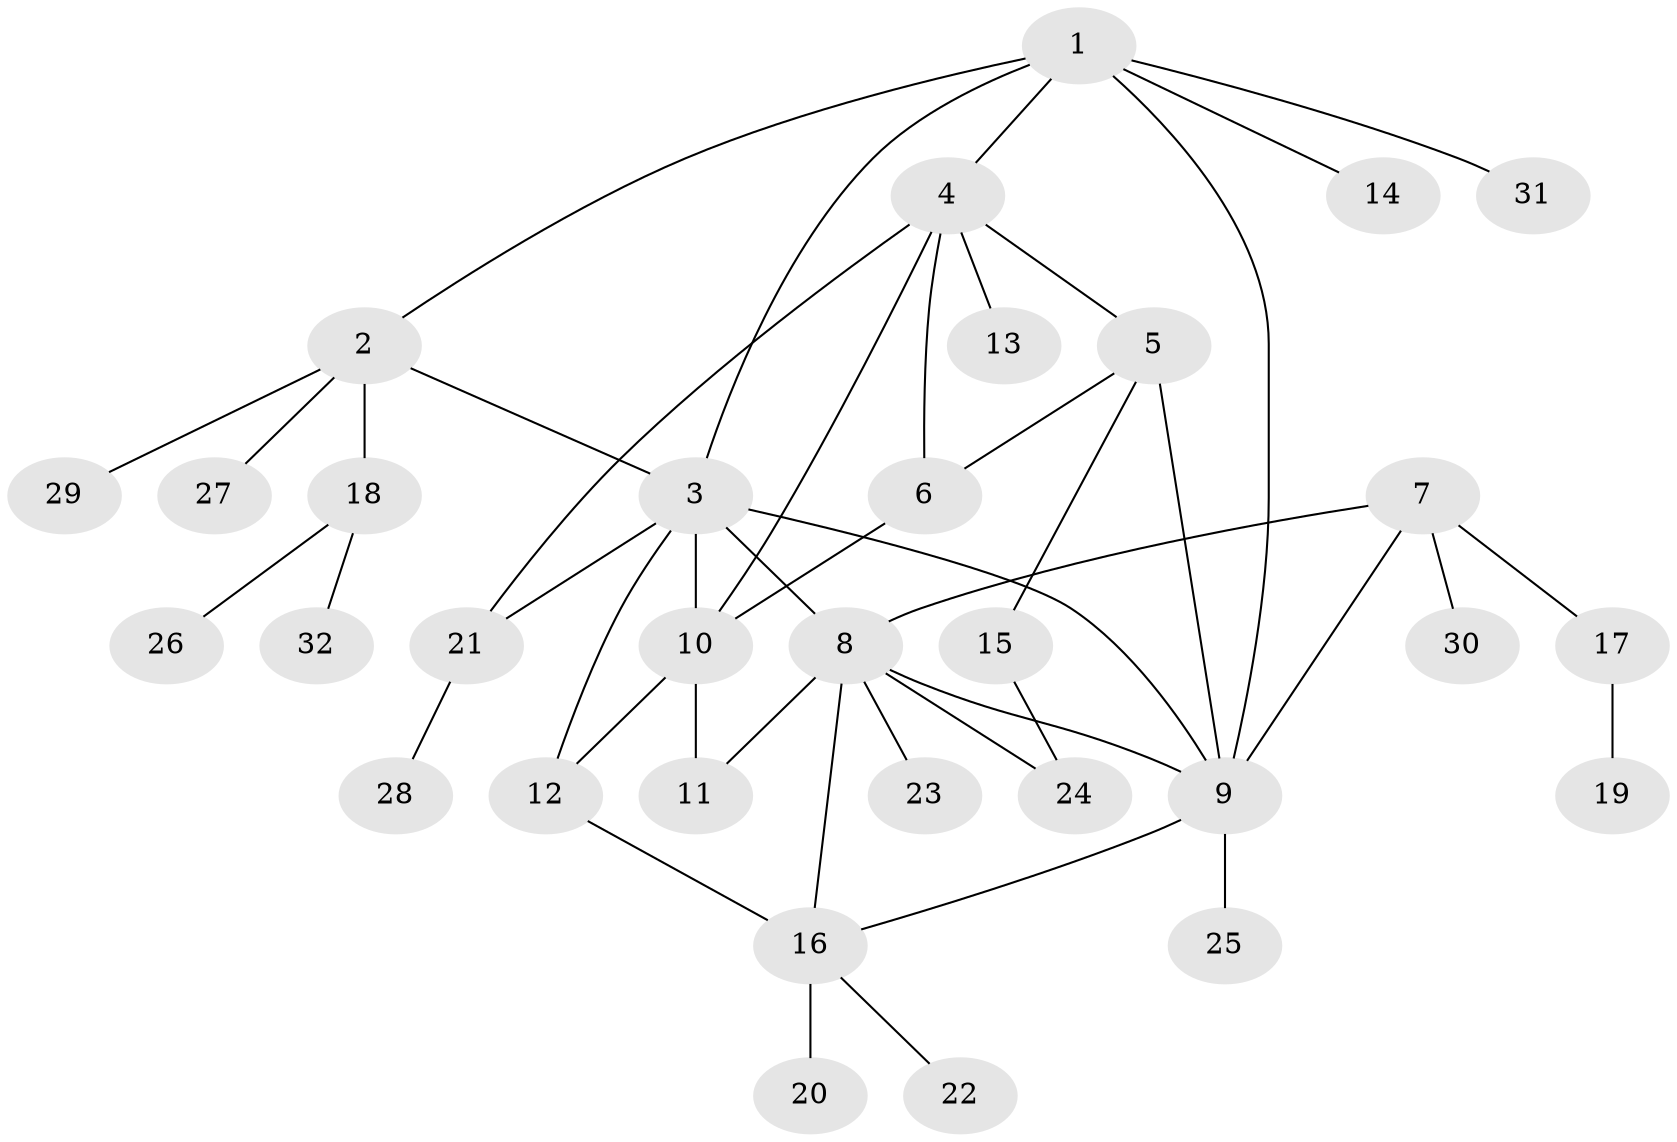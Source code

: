 // original degree distribution, {7: 0.047619047619047616, 6: 0.015873015873015872, 5: 0.031746031746031744, 4: 0.1111111111111111, 3: 0.09523809523809523, 10: 0.015873015873015872, 9: 0.015873015873015872, 2: 0.1111111111111111, 1: 0.5396825396825397, 8: 0.015873015873015872}
// Generated by graph-tools (version 1.1) at 2025/37/03/09/25 02:37:43]
// undirected, 32 vertices, 45 edges
graph export_dot {
graph [start="1"]
  node [color=gray90,style=filled];
  1;
  2;
  3;
  4;
  5;
  6;
  7;
  8;
  9;
  10;
  11;
  12;
  13;
  14;
  15;
  16;
  17;
  18;
  19;
  20;
  21;
  22;
  23;
  24;
  25;
  26;
  27;
  28;
  29;
  30;
  31;
  32;
  1 -- 2 [weight=1.0];
  1 -- 3 [weight=1.0];
  1 -- 4 [weight=1.0];
  1 -- 9 [weight=1.0];
  1 -- 14 [weight=1.0];
  1 -- 31 [weight=1.0];
  2 -- 3 [weight=1.0];
  2 -- 18 [weight=1.0];
  2 -- 27 [weight=1.0];
  2 -- 29 [weight=1.0];
  3 -- 8 [weight=1.0];
  3 -- 9 [weight=2.0];
  3 -- 10 [weight=7.0];
  3 -- 12 [weight=1.0];
  3 -- 21 [weight=1.0];
  4 -- 5 [weight=1.0];
  4 -- 6 [weight=1.0];
  4 -- 10 [weight=1.0];
  4 -- 13 [weight=1.0];
  4 -- 21 [weight=1.0];
  5 -- 6 [weight=1.0];
  5 -- 9 [weight=2.0];
  5 -- 15 [weight=1.0];
  6 -- 10 [weight=1.0];
  7 -- 8 [weight=1.0];
  7 -- 9 [weight=1.0];
  7 -- 17 [weight=1.0];
  7 -- 30 [weight=1.0];
  8 -- 9 [weight=1.0];
  8 -- 11 [weight=4.0];
  8 -- 16 [weight=1.0];
  8 -- 23 [weight=1.0];
  8 -- 24 [weight=1.0];
  9 -- 16 [weight=1.0];
  9 -- 25 [weight=1.0];
  10 -- 11 [weight=2.0];
  10 -- 12 [weight=1.0];
  12 -- 16 [weight=1.0];
  15 -- 24 [weight=2.0];
  16 -- 20 [weight=3.0];
  16 -- 22 [weight=1.0];
  17 -- 19 [weight=1.0];
  18 -- 26 [weight=1.0];
  18 -- 32 [weight=1.0];
  21 -- 28 [weight=1.0];
}

